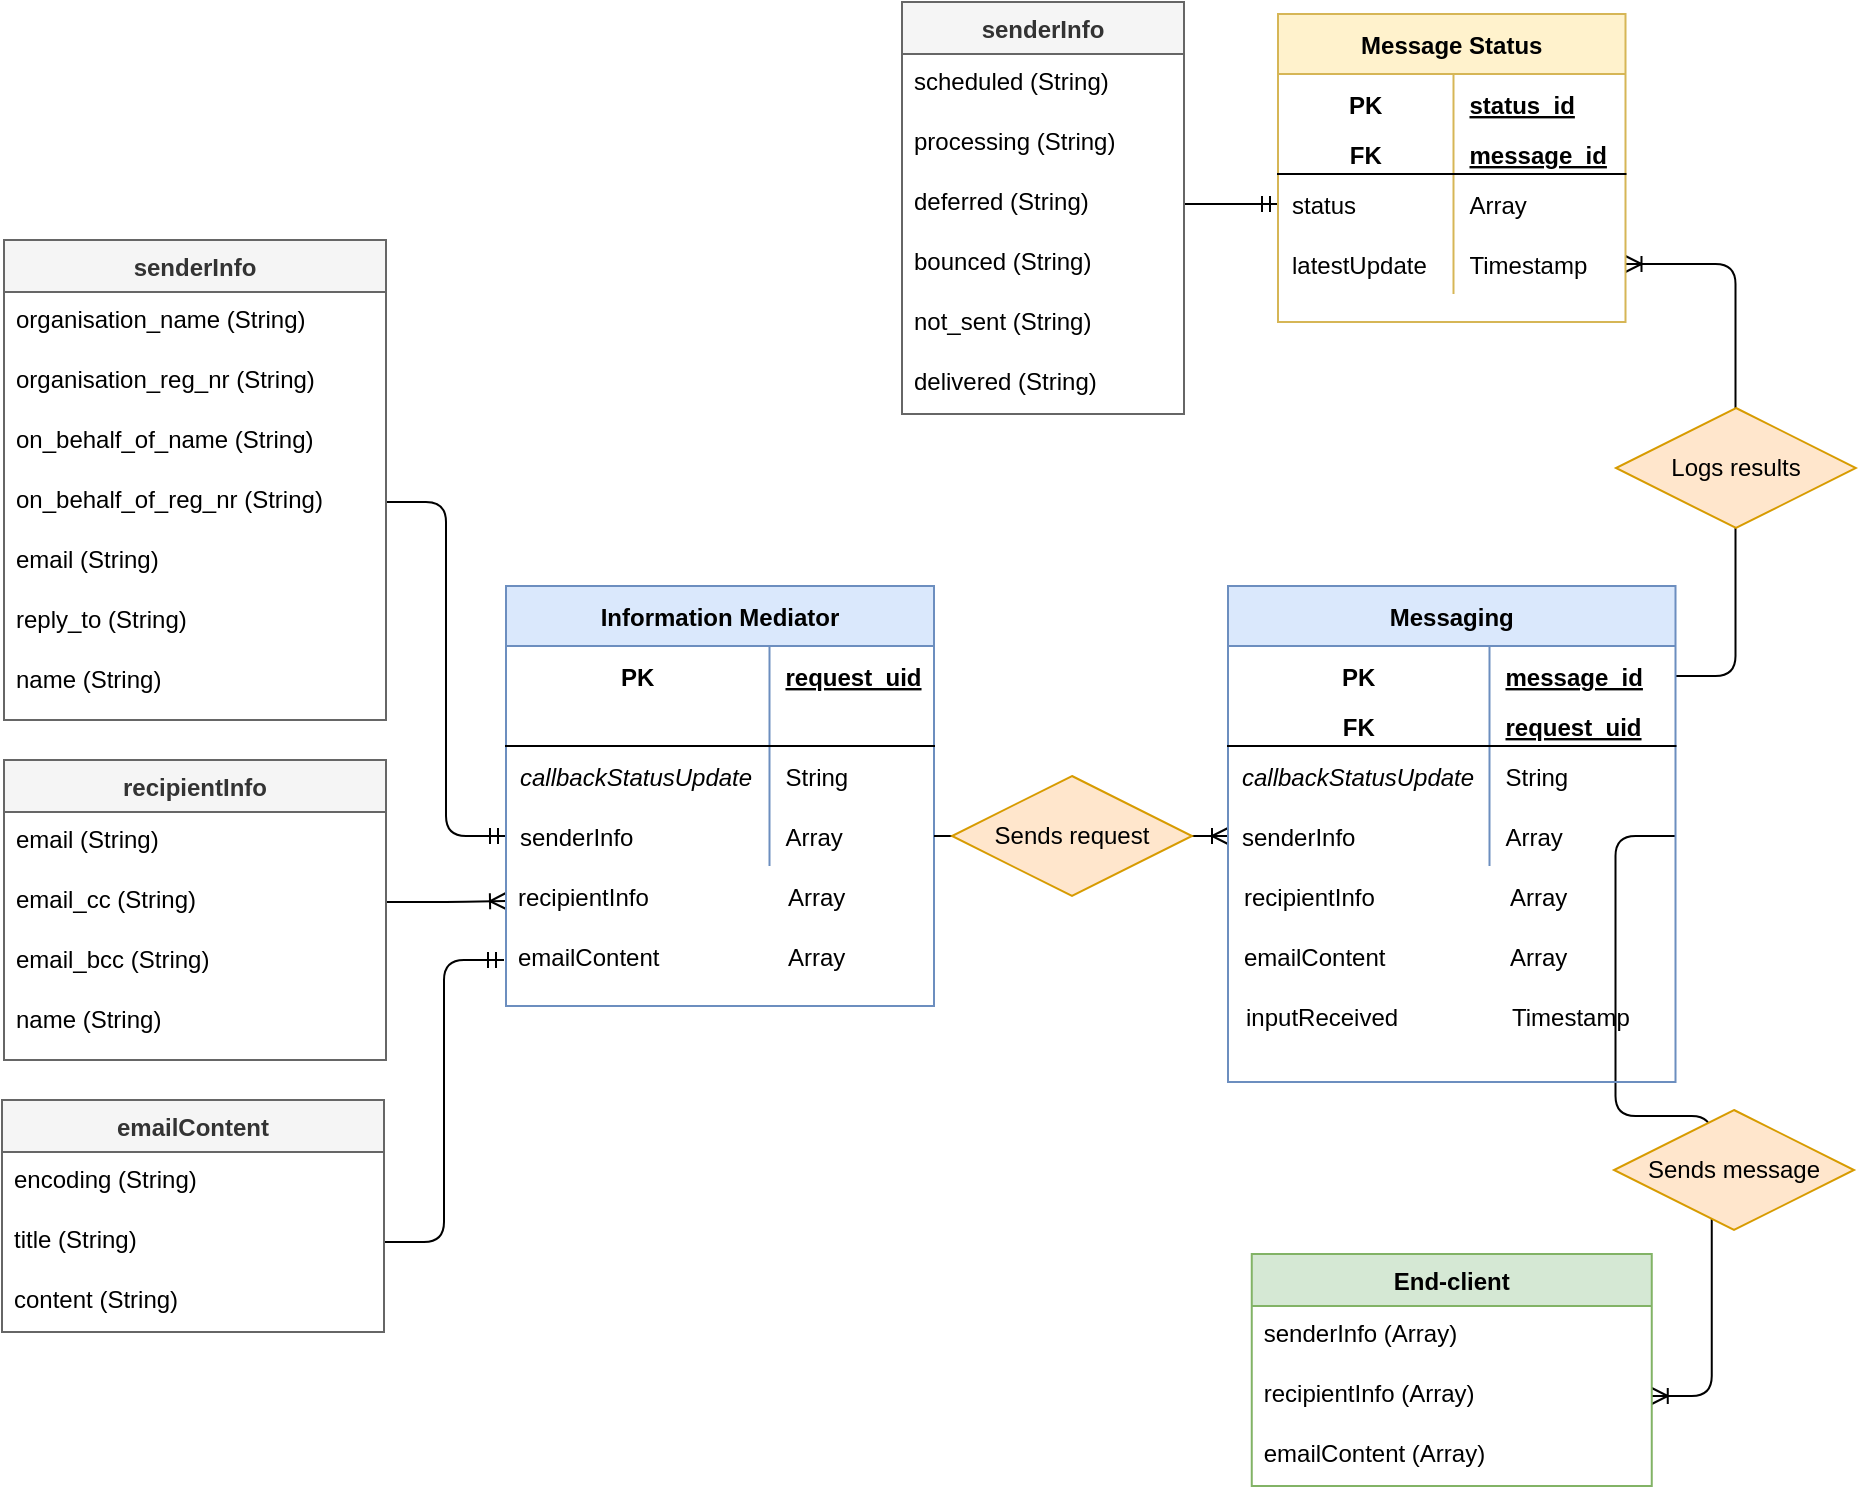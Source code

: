 <mxfile version="13.3.9" type="device"><diagram id="R2lEEEUBdFMjLlhIrx00" name="Page-1"><mxGraphModel dx="2062" dy="1216" grid="0" gridSize="10" guides="1" tooltips="1" connect="1" arrows="1" fold="1" page="1" pageScale="1" pageWidth="850" pageHeight="1100" math="0" shadow="0" extFonts="Permanent Marker^https://fonts.googleapis.com/css?family=Permanent+Marker"><root><mxCell id="0"/><mxCell id="1" parent="0"/><mxCell id="5FOpFfDTplZvQXilS9Mh-128" value="" style="edgeStyle=entityRelationEdgeStyle;fontSize=12;html=1;endArrow=ERmandOne;exitX=1;exitY=0.5;exitDx=0;exitDy=0;" edge="1" parent="1" source="5FOpFfDTplZvQXilS9Mh-125"><mxGeometry width="100" height="100" relative="1" as="geometry"><mxPoint x="293" y="673" as="sourcePoint"/><mxPoint x="352" y="532" as="targetPoint"/></mxGeometry></mxCell><mxCell id="5FOpFfDTplZvQXilS9Mh-156" value="recipientInfo" style="shape=partialRectangle;connectable=0;fillColor=none;top=0;left=0;bottom=0;right=0;editable=1;overflow=hidden;align=left;spacingLeft=5;" vertex="1" parent="1"><mxGeometry x="352" y="485" width="160" height="30" as="geometry"/></mxCell><mxCell id="5FOpFfDTplZvQXilS9Mh-157" value="Array" style="shape=partialRectangle;connectable=0;fillColor=none;top=0;left=0;bottom=0;right=0;align=left;spacingLeft=6;overflow=hidden;" vertex="1" parent="1"><mxGeometry x="486" y="485" width="140" height="30" as="geometry"/></mxCell><mxCell id="5FOpFfDTplZvQXilS9Mh-158" value="emailContent" style="shape=partialRectangle;connectable=0;fillColor=none;top=0;left=0;bottom=0;right=0;editable=1;overflow=hidden;align=left;spacingLeft=5;" vertex="1" parent="1"><mxGeometry x="352" y="515" width="160" height="30" as="geometry"/></mxCell><mxCell id="5FOpFfDTplZvQXilS9Mh-159" value="Array" style="shape=partialRectangle;connectable=0;fillColor=none;top=0;left=0;bottom=0;right=0;align=left;spacingLeft=6;overflow=hidden;" vertex="1" parent="1"><mxGeometry x="486" y="515" width="140" height="30" as="geometry"/></mxCell><mxCell id="5FOpFfDTplZvQXilS9Mh-173" value="" style="edgeStyle=entityRelationEdgeStyle;fontSize=12;html=1;endArrow=ERoneToMany;exitX=1;exitY=0.5;exitDx=0;exitDy=0;entryX=0;entryY=0.75;entryDx=0;entryDy=0;" edge="1" parent="1" source="5FOpFfDTplZvQXilS9Mh-116" target="5FOpFfDTplZvQXilS9Mh-129"><mxGeometry width="100" height="100" relative="1" as="geometry"><mxPoint x="293" y="519" as="sourcePoint"/><mxPoint x="482" y="608" as="targetPoint"/></mxGeometry></mxCell><mxCell id="5FOpFfDTplZvQXilS9Mh-175" value="" style="edgeStyle=entityRelationEdgeStyle;fontSize=12;html=1;endArrow=ERmandOne;exitX=1;exitY=0.5;exitDx=0;exitDy=0;entryX=0;entryY=0.5;entryDx=0;entryDy=0;" edge="1" parent="1" source="5FOpFfDTplZvQXilS9Mh-110" target="5FOpFfDTplZvQXilS9Mh-139"><mxGeometry width="100" height="100" relative="1" as="geometry"><mxPoint x="542" y="582" as="sourcePoint"/><mxPoint x="752" y="392" as="targetPoint"/></mxGeometry></mxCell><mxCell id="5FOpFfDTplZvQXilS9Mh-207" value="recipientInfo" style="shape=partialRectangle;connectable=0;fillColor=none;top=0;left=0;bottom=0;right=0;editable=1;overflow=hidden;align=left;spacingLeft=5;" vertex="1" parent="1"><mxGeometry x="715" y="485" width="160" height="30" as="geometry"/></mxCell><mxCell id="5FOpFfDTplZvQXilS9Mh-208" value="Array" style="shape=partialRectangle;connectable=0;fillColor=none;top=0;left=0;bottom=0;right=0;align=left;spacingLeft=6;overflow=hidden;" vertex="1" parent="1"><mxGeometry x="847" y="485" width="140" height="30" as="geometry"/></mxCell><mxCell id="5FOpFfDTplZvQXilS9Mh-209" value="emailContent" style="shape=partialRectangle;connectable=0;fillColor=none;top=0;left=0;bottom=0;right=0;editable=1;overflow=hidden;align=left;spacingLeft=5;" vertex="1" parent="1"><mxGeometry x="715" y="515" width="160" height="30" as="geometry"/></mxCell><mxCell id="5FOpFfDTplZvQXilS9Mh-210" value="Array" style="shape=partialRectangle;connectable=0;fillColor=none;top=0;left=0;bottom=0;right=0;align=left;spacingLeft=6;overflow=hidden;" vertex="1" parent="1"><mxGeometry x="847" y="515" width="140" height="30" as="geometry"/></mxCell><mxCell id="5FOpFfDTplZvQXilS9Mh-280" value="inputReceived" style="shape=partialRectangle;connectable=0;fillColor=none;top=0;left=0;bottom=0;right=0;editable=1;overflow=hidden;align=left;spacingLeft=5;" vertex="1" parent="1"><mxGeometry x="716" y="545" width="160" height="30" as="geometry"/></mxCell><mxCell id="5FOpFfDTplZvQXilS9Mh-281" value="Timestamp" style="shape=partialRectangle;connectable=0;fillColor=none;top=0;left=0;bottom=0;right=0;align=left;spacingLeft=6;overflow=hidden;" vertex="1" parent="1"><mxGeometry x="848" y="545" width="140" height="30" as="geometry"/></mxCell><mxCell id="5FOpFfDTplZvQXilS9Mh-106" value="senderInfo" style="swimlane;fontStyle=1;childLayout=stackLayout;horizontal=1;startSize=26;horizontalStack=0;resizeParent=1;resizeParentMax=0;resizeLast=0;collapsible=1;marginBottom=0;align=center;fontSize=12;labelBackgroundColor=none;fillColor=#f5f5f5;strokeColor=#666666;fontColor=#333333;" vertex="1" parent="1"><mxGeometry x="102" y="172" width="191" height="240" as="geometry"/></mxCell><mxCell id="5FOpFfDTplZvQXilS9Mh-107" value="organisation_name (String)" style="text;strokeColor=none;fillColor=none;spacingLeft=4;spacingRight=4;overflow=hidden;rotatable=0;points=[[0,0.5],[1,0.5]];portConstraint=eastwest;fontSize=12;fontStyle=0" vertex="1" parent="5FOpFfDTplZvQXilS9Mh-106"><mxGeometry y="26" width="191" height="30" as="geometry"/></mxCell><mxCell id="5FOpFfDTplZvQXilS9Mh-108" value="organisation_reg_nr (String)" style="text;strokeColor=none;fillColor=none;spacingLeft=4;spacingRight=4;overflow=hidden;rotatable=0;points=[[0,0.5],[1,0.5]];portConstraint=eastwest;fontSize=12;" vertex="1" parent="5FOpFfDTplZvQXilS9Mh-106"><mxGeometry y="56" width="191" height="30" as="geometry"/></mxCell><mxCell id="5FOpFfDTplZvQXilS9Mh-109" value="on_behalf_of_name (String)" style="text;strokeColor=none;fillColor=none;spacingLeft=4;spacingRight=4;overflow=hidden;rotatable=0;points=[[0,0.5],[1,0.5]];portConstraint=eastwest;fontSize=12;" vertex="1" parent="5FOpFfDTplZvQXilS9Mh-106"><mxGeometry y="86" width="191" height="30" as="geometry"/></mxCell><mxCell id="5FOpFfDTplZvQXilS9Mh-110" value="on_behalf_of_reg_nr (String)" style="text;strokeColor=none;fillColor=none;spacingLeft=4;spacingRight=4;overflow=hidden;rotatable=0;points=[[0,0.5],[1,0.5]];portConstraint=eastwest;fontSize=12;" vertex="1" parent="5FOpFfDTplZvQXilS9Mh-106"><mxGeometry y="116" width="191" height="30" as="geometry"/></mxCell><mxCell id="5FOpFfDTplZvQXilS9Mh-111" value="email (String)" style="text;strokeColor=none;fillColor=none;spacingLeft=4;spacingRight=4;overflow=hidden;rotatable=0;points=[[0,0.5],[1,0.5]];portConstraint=eastwest;fontSize=12;" vertex="1" parent="5FOpFfDTplZvQXilS9Mh-106"><mxGeometry y="146" width="191" height="30" as="geometry"/></mxCell><mxCell id="5FOpFfDTplZvQXilS9Mh-112" value="reply_to (String)" style="text;strokeColor=none;fillColor=none;spacingLeft=4;spacingRight=4;overflow=hidden;rotatable=0;points=[[0,0.5],[1,0.5]];portConstraint=eastwest;fontSize=12;" vertex="1" parent="5FOpFfDTplZvQXilS9Mh-106"><mxGeometry y="176" width="191" height="30" as="geometry"/></mxCell><mxCell id="5FOpFfDTplZvQXilS9Mh-113" value="name (String)" style="text;strokeColor=none;fillColor=none;spacingLeft=4;spacingRight=4;overflow=hidden;rotatable=0;points=[[0,0.5],[1,0.5]];portConstraint=eastwest;fontSize=12;" vertex="1" parent="5FOpFfDTplZvQXilS9Mh-106"><mxGeometry y="206" width="191" height="34" as="geometry"/></mxCell><mxCell id="5FOpFfDTplZvQXilS9Mh-114" value="recipientInfo" style="swimlane;fontStyle=1;childLayout=stackLayout;horizontal=1;startSize=26;horizontalStack=0;resizeParent=1;resizeParentMax=0;resizeLast=0;collapsible=1;marginBottom=0;align=center;fontSize=12;labelBackgroundColor=none;fillColor=#f5f5f5;strokeColor=#666666;fontColor=#333333;" vertex="1" parent="1"><mxGeometry x="102" y="432" width="191" height="150" as="geometry"/></mxCell><mxCell id="5FOpFfDTplZvQXilS9Mh-115" value="email (String)" style="text;strokeColor=none;fillColor=none;spacingLeft=4;spacingRight=4;overflow=hidden;rotatable=0;points=[[0,0.5],[1,0.5]];portConstraint=eastwest;fontSize=12;" vertex="1" parent="5FOpFfDTplZvQXilS9Mh-114"><mxGeometry y="26" width="191" height="30" as="geometry"/></mxCell><mxCell id="5FOpFfDTplZvQXilS9Mh-116" value="email_cc (String)" style="text;strokeColor=none;fillColor=none;spacingLeft=4;spacingRight=4;overflow=hidden;rotatable=0;points=[[0,0.5],[1,0.5]];portConstraint=eastwest;fontSize=12;" vertex="1" parent="5FOpFfDTplZvQXilS9Mh-114"><mxGeometry y="56" width="191" height="30" as="geometry"/></mxCell><mxCell id="5FOpFfDTplZvQXilS9Mh-117" value="email_bcc (String)" style="text;strokeColor=none;fillColor=none;spacingLeft=4;spacingRight=4;overflow=hidden;rotatable=0;points=[[0,0.5],[1,0.5]];portConstraint=eastwest;fontSize=12;" vertex="1" parent="5FOpFfDTplZvQXilS9Mh-114"><mxGeometry y="86" width="191" height="30" as="geometry"/></mxCell><mxCell id="5FOpFfDTplZvQXilS9Mh-121" value="name (String)" style="text;strokeColor=none;fillColor=none;spacingLeft=4;spacingRight=4;overflow=hidden;rotatable=0;points=[[0,0.5],[1,0.5]];portConstraint=eastwest;fontSize=12;" vertex="1" parent="5FOpFfDTplZvQXilS9Mh-114"><mxGeometry y="116" width="191" height="34" as="geometry"/></mxCell><mxCell id="5FOpFfDTplZvQXilS9Mh-123" value="emailContent" style="swimlane;fontStyle=1;childLayout=stackLayout;horizontal=1;startSize=26;horizontalStack=0;resizeParent=1;resizeParentMax=0;resizeLast=0;collapsible=1;marginBottom=0;align=center;fontSize=12;labelBackgroundColor=none;fillColor=#f5f5f5;strokeColor=#666666;fontColor=#333333;" vertex="1" parent="1"><mxGeometry x="101" y="602" width="191" height="116" as="geometry"/></mxCell><mxCell id="5FOpFfDTplZvQXilS9Mh-124" value="encoding (String)" style="text;strokeColor=none;fillColor=none;spacingLeft=4;spacingRight=4;overflow=hidden;rotatable=0;points=[[0,0.5],[1,0.5]];portConstraint=eastwest;fontSize=12;" vertex="1" parent="5FOpFfDTplZvQXilS9Mh-123"><mxGeometry y="26" width="191" height="30" as="geometry"/></mxCell><mxCell id="5FOpFfDTplZvQXilS9Mh-125" value="title (String)" style="text;strokeColor=none;fillColor=none;spacingLeft=4;spacingRight=4;overflow=hidden;rotatable=0;points=[[0,0.5],[1,0.5]];portConstraint=eastwest;fontSize=12;" vertex="1" parent="5FOpFfDTplZvQXilS9Mh-123"><mxGeometry y="56" width="191" height="30" as="geometry"/></mxCell><mxCell id="5FOpFfDTplZvQXilS9Mh-126" value="content (String)" style="text;strokeColor=none;fillColor=none;spacingLeft=4;spacingRight=4;overflow=hidden;rotatable=0;points=[[0,0.5],[1,0.5]];portConstraint=eastwest;fontSize=12;" vertex="1" parent="5FOpFfDTplZvQXilS9Mh-123"><mxGeometry y="86" width="191" height="30" as="geometry"/></mxCell><mxCell id="5FOpFfDTplZvQXilS9Mh-129" value="Information Mediator" style="shape=table;startSize=30;container=1;collapsible=1;childLayout=tableLayout;fixedRows=1;rowLines=0;fontStyle=1;align=center;resizeLast=1;labelBackgroundColor=none;fillColor=#dae8fc;strokeColor=#6c8ebf;" vertex="1" parent="1"><mxGeometry x="353" y="345" width="214" height="210" as="geometry"/></mxCell><mxCell id="5FOpFfDTplZvQXilS9Mh-130" value="" style="shape=partialRectangle;collapsible=0;dropTarget=0;pointerEvents=0;fillColor=none;top=0;left=0;bottom=0;right=0;points=[[0,0.5],[1,0.5]];portConstraint=eastwest;" vertex="1" parent="5FOpFfDTplZvQXilS9Mh-129"><mxGeometry y="30" width="214" height="30" as="geometry"/></mxCell><mxCell id="5FOpFfDTplZvQXilS9Mh-131" value="PK" style="shape=partialRectangle;connectable=0;fillColor=none;top=0;left=0;bottom=0;right=0;fontStyle=1;overflow=hidden;" vertex="1" parent="5FOpFfDTplZvQXilS9Mh-130"><mxGeometry width="131.75" height="30" as="geometry"/></mxCell><mxCell id="5FOpFfDTplZvQXilS9Mh-132" value="request_uid" style="shape=partialRectangle;connectable=0;fillColor=none;top=0;left=0;bottom=0;right=0;align=left;spacingLeft=6;fontStyle=5;overflow=hidden;" vertex="1" parent="5FOpFfDTplZvQXilS9Mh-130"><mxGeometry x="131.75" width="82.25" height="30" as="geometry"/></mxCell><mxCell id="5FOpFfDTplZvQXilS9Mh-133" value="" style="shape=partialRectangle;collapsible=0;dropTarget=0;pointerEvents=0;fillColor=none;top=0;left=0;bottom=1;right=0;points=[[0,0.5],[1,0.5]];portConstraint=eastwest;" vertex="1" parent="5FOpFfDTplZvQXilS9Mh-129"><mxGeometry y="60" width="214" height="20" as="geometry"/></mxCell><mxCell id="5FOpFfDTplZvQXilS9Mh-134" value="" style="shape=partialRectangle;connectable=0;fillColor=none;top=0;left=0;bottom=0;right=0;fontStyle=1;overflow=hidden;" vertex="1" parent="5FOpFfDTplZvQXilS9Mh-133"><mxGeometry width="131.75" height="20" as="geometry"/></mxCell><mxCell id="5FOpFfDTplZvQXilS9Mh-135" value="" style="shape=partialRectangle;connectable=0;fillColor=none;top=0;left=0;bottom=0;right=0;align=left;spacingLeft=6;fontStyle=5;overflow=hidden;" vertex="1" parent="5FOpFfDTplZvQXilS9Mh-133"><mxGeometry x="131.75" width="82.25" height="20" as="geometry"/></mxCell><mxCell id="5FOpFfDTplZvQXilS9Mh-136" value="" style="shape=partialRectangle;collapsible=0;dropTarget=0;pointerEvents=0;fillColor=none;top=0;left=0;bottom=0;right=0;points=[[0,0.5],[1,0.5]];portConstraint=eastwest;" vertex="1" parent="5FOpFfDTplZvQXilS9Mh-129"><mxGeometry y="80" width="214" height="30" as="geometry"/></mxCell><mxCell id="5FOpFfDTplZvQXilS9Mh-137" value="callbackStatusUpdate" style="shape=partialRectangle;connectable=0;fillColor=none;top=0;left=0;bottom=0;right=0;editable=1;overflow=hidden;align=left;spacingLeft=5;fontStyle=2" vertex="1" parent="5FOpFfDTplZvQXilS9Mh-136"><mxGeometry width="131.75" height="30" as="geometry"/></mxCell><mxCell id="5FOpFfDTplZvQXilS9Mh-138" value="String" style="shape=partialRectangle;connectable=0;fillColor=none;top=0;left=0;bottom=0;right=0;align=left;spacingLeft=6;overflow=hidden;" vertex="1" parent="5FOpFfDTplZvQXilS9Mh-136"><mxGeometry x="131.75" width="82.25" height="30" as="geometry"/></mxCell><mxCell id="5FOpFfDTplZvQXilS9Mh-139" value="" style="shape=partialRectangle;collapsible=0;dropTarget=0;pointerEvents=0;fillColor=none;top=0;left=0;bottom=0;right=0;points=[[0,0.5],[1,0.5]];portConstraint=eastwest;" vertex="1" parent="5FOpFfDTplZvQXilS9Mh-129"><mxGeometry y="110" width="214" height="30" as="geometry"/></mxCell><mxCell id="5FOpFfDTplZvQXilS9Mh-140" value="senderInfo" style="shape=partialRectangle;connectable=0;fillColor=none;top=0;left=0;bottom=0;right=0;editable=1;overflow=hidden;align=left;spacingLeft=5;" vertex="1" parent="5FOpFfDTplZvQXilS9Mh-139"><mxGeometry width="131.75" height="30" as="geometry"/></mxCell><mxCell id="5FOpFfDTplZvQXilS9Mh-141" value="Array" style="shape=partialRectangle;connectable=0;fillColor=none;top=0;left=0;bottom=0;right=0;align=left;spacingLeft=6;overflow=hidden;" vertex="1" parent="5FOpFfDTplZvQXilS9Mh-139"><mxGeometry x="131.75" width="82.25" height="30" as="geometry"/></mxCell><mxCell id="5FOpFfDTplZvQXilS9Mh-295" value="" style="edgeStyle=entityRelationEdgeStyle;fontSize=12;html=1;endArrow=ERmandOne;entryX=0;entryY=0.5;entryDx=0;entryDy=0;exitX=1;exitY=0.5;exitDx=0;exitDy=0;" edge="1" parent="1" source="5FOpFfDTplZvQXilS9Mh-289" target="5FOpFfDTplZvQXilS9Mh-261"><mxGeometry width="100" height="100" relative="1" as="geometry"><mxPoint x="509" y="484" as="sourcePoint"/><mxPoint x="609" y="384" as="targetPoint"/></mxGeometry></mxCell><mxCell id="5FOpFfDTplZvQXilS9Mh-296" value="" style="edgeStyle=entityRelationEdgeStyle;fontSize=12;html=1;endArrow=ERoneToMany;exitX=1;exitY=0.5;exitDx=0;exitDy=0;entryX=0;entryY=0.5;entryDx=0;entryDy=0;" edge="1" parent="1" source="5FOpFfDTplZvQXilS9Mh-139" target="5FOpFfDTplZvQXilS9Mh-187"><mxGeometry width="100" height="100" relative="1" as="geometry"><mxPoint x="826" y="528" as="sourcePoint"/><mxPoint x="926" y="428" as="targetPoint"/></mxGeometry></mxCell><mxCell id="5FOpFfDTplZvQXilS9Mh-297" value="" style="edgeStyle=entityRelationEdgeStyle;fontSize=12;html=1;endArrow=ERoneToMany;exitX=1;exitY=0.5;exitDx=0;exitDy=0;" edge="1" parent="1" source="5FOpFfDTplZvQXilS9Mh-187" target="5FOpFfDTplZvQXilS9Mh-284"><mxGeometry width="100" height="100" relative="1" as="geometry"><mxPoint x="725" y="528" as="sourcePoint"/><mxPoint x="1190" y="716" as="targetPoint"/></mxGeometry></mxCell><mxCell id="5FOpFfDTplZvQXilS9Mh-211" value="Sends message" style="shape=rhombus;perimeter=rhombusPerimeter;whiteSpace=wrap;html=1;align=center;labelBackgroundColor=none;fillColor=#ffe6cc;strokeColor=#d79b00;" vertex="1" parent="1"><mxGeometry x="907" y="607" width="120" height="60" as="geometry"/></mxCell><mxCell id="5FOpFfDTplZvQXilS9Mh-298" value="" style="edgeStyle=entityRelationEdgeStyle;fontSize=12;html=1;endArrow=ERoneToMany;" edge="1" parent="1" source="5FOpFfDTplZvQXilS9Mh-178" target="5FOpFfDTplZvQXilS9Mh-264"><mxGeometry width="100" height="100" relative="1" as="geometry"><mxPoint x="725" y="528" as="sourcePoint"/><mxPoint x="825" y="428" as="targetPoint"/></mxGeometry></mxCell><mxCell id="5FOpFfDTplZvQXilS9Mh-176" value="Sends request" style="shape=rhombus;perimeter=rhombusPerimeter;whiteSpace=wrap;html=1;align=center;labelBackgroundColor=none;fillColor=#ffe6cc;strokeColor=#d79b00;" vertex="1" parent="1"><mxGeometry x="576" y="440" width="120" height="60" as="geometry"/></mxCell><mxCell id="5FOpFfDTplZvQXilS9Mh-177" value="Messaging" style="shape=table;startSize=30;container=1;collapsible=1;childLayout=tableLayout;fixedRows=1;rowLines=0;fontStyle=1;align=center;resizeLast=1;labelBackgroundColor=none;fillColor=#dae8fc;strokeColor=#6c8ebf;" vertex="1" parent="1"><mxGeometry x="714" y="345" width="223.75" height="248" as="geometry"/></mxCell><mxCell id="5FOpFfDTplZvQXilS9Mh-178" value="" style="shape=partialRectangle;collapsible=0;dropTarget=0;pointerEvents=0;fillColor=none;top=0;left=0;bottom=0;right=0;points=[[0,0.5],[1,0.5]];portConstraint=eastwest;" vertex="1" parent="5FOpFfDTplZvQXilS9Mh-177"><mxGeometry y="30" width="223.75" height="30" as="geometry"/></mxCell><mxCell id="5FOpFfDTplZvQXilS9Mh-179" value="PK" style="shape=partialRectangle;connectable=0;fillColor=none;top=0;left=0;bottom=0;right=0;fontStyle=1;overflow=hidden;" vertex="1" parent="5FOpFfDTplZvQXilS9Mh-178"><mxGeometry width="130.75" height="30" as="geometry"/></mxCell><mxCell id="5FOpFfDTplZvQXilS9Mh-180" value="message_id" style="shape=partialRectangle;connectable=0;fillColor=none;top=0;left=0;bottom=0;right=0;align=left;spacingLeft=6;fontStyle=5;overflow=hidden;" vertex="1" parent="5FOpFfDTplZvQXilS9Mh-178"><mxGeometry x="130.75" width="93" height="30" as="geometry"/></mxCell><mxCell id="5FOpFfDTplZvQXilS9Mh-181" value="" style="shape=partialRectangle;collapsible=0;dropTarget=0;pointerEvents=0;fillColor=none;top=0;left=0;bottom=1;right=0;points=[[0,0.5],[1,0.5]];portConstraint=eastwest;" vertex="1" parent="5FOpFfDTplZvQXilS9Mh-177"><mxGeometry y="60" width="223.75" height="20" as="geometry"/></mxCell><mxCell id="5FOpFfDTplZvQXilS9Mh-182" value="FK" style="shape=partialRectangle;connectable=0;fillColor=none;top=0;left=0;bottom=0;right=0;fontStyle=1;overflow=hidden;" vertex="1" parent="5FOpFfDTplZvQXilS9Mh-181"><mxGeometry width="130.75" height="20" as="geometry"/></mxCell><mxCell id="5FOpFfDTplZvQXilS9Mh-183" value="request_uid" style="shape=partialRectangle;connectable=0;fillColor=none;top=0;left=0;bottom=0;right=0;align=left;spacingLeft=6;fontStyle=5;overflow=hidden;" vertex="1" parent="5FOpFfDTplZvQXilS9Mh-181"><mxGeometry x="130.75" width="93" height="20" as="geometry"/></mxCell><mxCell id="5FOpFfDTplZvQXilS9Mh-184" value="" style="shape=partialRectangle;collapsible=0;dropTarget=0;pointerEvents=0;fillColor=none;top=0;left=0;bottom=0;right=0;points=[[0,0.5],[1,0.5]];portConstraint=eastwest;" vertex="1" parent="5FOpFfDTplZvQXilS9Mh-177"><mxGeometry y="80" width="223.75" height="30" as="geometry"/></mxCell><mxCell id="5FOpFfDTplZvQXilS9Mh-185" value="callbackStatusUpdate" style="shape=partialRectangle;connectable=0;fillColor=none;top=0;left=0;bottom=0;right=0;editable=1;overflow=hidden;align=left;spacingLeft=5;fontStyle=2" vertex="1" parent="5FOpFfDTplZvQXilS9Mh-184"><mxGeometry width="130.75" height="30" as="geometry"/></mxCell><mxCell id="5FOpFfDTplZvQXilS9Mh-186" value="String" style="shape=partialRectangle;connectable=0;fillColor=none;top=0;left=0;bottom=0;right=0;align=left;spacingLeft=6;overflow=hidden;" vertex="1" parent="5FOpFfDTplZvQXilS9Mh-184"><mxGeometry x="130.75" width="93" height="30" as="geometry"/></mxCell><mxCell id="5FOpFfDTplZvQXilS9Mh-187" value="" style="shape=partialRectangle;collapsible=0;dropTarget=0;pointerEvents=0;fillColor=none;top=0;left=0;bottom=0;right=0;points=[[0,0.5],[1,0.5]];portConstraint=eastwest;" vertex="1" parent="5FOpFfDTplZvQXilS9Mh-177"><mxGeometry y="110" width="223.75" height="30" as="geometry"/></mxCell><mxCell id="5FOpFfDTplZvQXilS9Mh-188" value="senderInfo" style="shape=partialRectangle;connectable=0;fillColor=none;top=0;left=0;bottom=0;right=0;editable=1;overflow=hidden;align=left;spacingLeft=5;" vertex="1" parent="5FOpFfDTplZvQXilS9Mh-187"><mxGeometry width="130.75" height="30" as="geometry"/></mxCell><mxCell id="5FOpFfDTplZvQXilS9Mh-189" value="Array" style="shape=partialRectangle;connectable=0;fillColor=none;top=0;left=0;bottom=0;right=0;align=left;spacingLeft=6;overflow=hidden;" vertex="1" parent="5FOpFfDTplZvQXilS9Mh-187"><mxGeometry x="130.75" width="93" height="30" as="geometry"/></mxCell><mxCell id="5FOpFfDTplZvQXilS9Mh-252" value="Logs results" style="shape=rhombus;perimeter=rhombusPerimeter;whiteSpace=wrap;html=1;align=center;labelBackgroundColor=none;fillColor=#ffe6cc;strokeColor=#d79b00;" vertex="1" parent="1"><mxGeometry x="908" y="256" width="120" height="60" as="geometry"/></mxCell><mxCell id="5FOpFfDTplZvQXilS9Mh-282" value="End-client" style="swimlane;fontStyle=1;childLayout=stackLayout;horizontal=1;startSize=26;horizontalStack=0;resizeParent=1;resizeParentMax=0;resizeLast=0;collapsible=1;marginBottom=0;align=center;fontSize=12;labelBackgroundColor=none;fillColor=#d5e8d4;strokeColor=#82b366;" vertex="1" parent="1"><mxGeometry x="725.88" y="679" width="200" height="116" as="geometry"/></mxCell><mxCell id="5FOpFfDTplZvQXilS9Mh-283" value="senderInfo (Array)" style="text;strokeColor=none;fillColor=none;spacingLeft=4;spacingRight=4;overflow=hidden;rotatable=0;points=[[0,0.5],[1,0.5]];portConstraint=eastwest;fontSize=12;" vertex="1" parent="5FOpFfDTplZvQXilS9Mh-282"><mxGeometry y="26" width="200" height="30" as="geometry"/></mxCell><mxCell id="5FOpFfDTplZvQXilS9Mh-284" value="recipientInfo (Array)" style="text;strokeColor=none;fillColor=none;spacingLeft=4;spacingRight=4;overflow=hidden;rotatable=0;points=[[0,0.5],[1,0.5]];portConstraint=eastwest;fontSize=12;" vertex="1" parent="5FOpFfDTplZvQXilS9Mh-282"><mxGeometry y="56" width="200" height="30" as="geometry"/></mxCell><mxCell id="5FOpFfDTplZvQXilS9Mh-285" value="emailContent (Array)" style="text;strokeColor=none;fillColor=none;spacingLeft=4;spacingRight=4;overflow=hidden;rotatable=0;points=[[0,0.5],[1,0.5]];portConstraint=eastwest;fontSize=12;" vertex="1" parent="5FOpFfDTplZvQXilS9Mh-282"><mxGeometry y="86" width="200" height="30" as="geometry"/></mxCell><mxCell id="5FOpFfDTplZvQXilS9Mh-254" value="Message Status" style="shape=table;startSize=30;container=1;collapsible=1;childLayout=tableLayout;fixedRows=1;rowLines=0;fontStyle=1;align=center;resizeLast=1;labelBackgroundColor=none;fillColor=#fff2cc;strokeColor=#d6b656;" vertex="1" parent="1"><mxGeometry x="739" y="59" width="173.75" height="154" as="geometry"/></mxCell><mxCell id="5FOpFfDTplZvQXilS9Mh-255" value="" style="shape=partialRectangle;collapsible=0;dropTarget=0;pointerEvents=0;fillColor=none;top=0;left=0;bottom=0;right=0;points=[[0,0.5],[1,0.5]];portConstraint=eastwest;" vertex="1" parent="5FOpFfDTplZvQXilS9Mh-254"><mxGeometry y="30" width="173.75" height="30" as="geometry"/></mxCell><mxCell id="5FOpFfDTplZvQXilS9Mh-256" value="PK" style="shape=partialRectangle;connectable=0;fillColor=none;top=0;left=0;bottom=0;right=0;fontStyle=1;overflow=hidden;" vertex="1" parent="5FOpFfDTplZvQXilS9Mh-255"><mxGeometry width="87.75" height="30" as="geometry"/></mxCell><mxCell id="5FOpFfDTplZvQXilS9Mh-257" value="status_id" style="shape=partialRectangle;connectable=0;fillColor=none;top=0;left=0;bottom=0;right=0;align=left;spacingLeft=6;fontStyle=5;overflow=hidden;" vertex="1" parent="5FOpFfDTplZvQXilS9Mh-255"><mxGeometry x="87.75" width="86" height="30" as="geometry"/></mxCell><mxCell id="5FOpFfDTplZvQXilS9Mh-258" value="" style="shape=partialRectangle;collapsible=0;dropTarget=0;pointerEvents=0;fillColor=none;top=0;left=0;bottom=1;right=0;points=[[0,0.5],[1,0.5]];portConstraint=eastwest;" vertex="1" parent="5FOpFfDTplZvQXilS9Mh-254"><mxGeometry y="60" width="173.75" height="20" as="geometry"/></mxCell><mxCell id="5FOpFfDTplZvQXilS9Mh-259" value="FK" style="shape=partialRectangle;connectable=0;fillColor=none;top=0;left=0;bottom=0;right=0;fontStyle=1;overflow=hidden;" vertex="1" parent="5FOpFfDTplZvQXilS9Mh-258"><mxGeometry width="87.75" height="20" as="geometry"/></mxCell><mxCell id="5FOpFfDTplZvQXilS9Mh-260" value="message_id" style="shape=partialRectangle;connectable=0;fillColor=none;top=0;left=0;bottom=0;right=0;align=left;spacingLeft=6;fontStyle=5;overflow=hidden;" vertex="1" parent="5FOpFfDTplZvQXilS9Mh-258"><mxGeometry x="87.75" width="86" height="20" as="geometry"/></mxCell><mxCell id="5FOpFfDTplZvQXilS9Mh-261" value="" style="shape=partialRectangle;collapsible=0;dropTarget=0;pointerEvents=0;fillColor=none;top=0;left=0;bottom=0;right=0;points=[[0,0.5],[1,0.5]];portConstraint=eastwest;" vertex="1" parent="5FOpFfDTplZvQXilS9Mh-254"><mxGeometry y="80" width="173.75" height="30" as="geometry"/></mxCell><mxCell id="5FOpFfDTplZvQXilS9Mh-262" value="status" style="shape=partialRectangle;connectable=0;fillColor=none;top=0;left=0;bottom=0;right=0;editable=1;overflow=hidden;align=left;spacingLeft=5;fontStyle=0" vertex="1" parent="5FOpFfDTplZvQXilS9Mh-261"><mxGeometry width="87.75" height="30" as="geometry"/></mxCell><mxCell id="5FOpFfDTplZvQXilS9Mh-263" value="Array" style="shape=partialRectangle;connectable=0;fillColor=none;top=0;left=0;bottom=0;right=0;align=left;spacingLeft=6;overflow=hidden;" vertex="1" parent="5FOpFfDTplZvQXilS9Mh-261"><mxGeometry x="87.75" width="86" height="30" as="geometry"/></mxCell><mxCell id="5FOpFfDTplZvQXilS9Mh-264" value="" style="shape=partialRectangle;collapsible=0;dropTarget=0;pointerEvents=0;fillColor=none;top=0;left=0;bottom=0;right=0;points=[[0,0.5],[1,0.5]];portConstraint=eastwest;" vertex="1" parent="5FOpFfDTplZvQXilS9Mh-254"><mxGeometry y="110" width="173.75" height="30" as="geometry"/></mxCell><mxCell id="5FOpFfDTplZvQXilS9Mh-265" value="latestUpdate" style="shape=partialRectangle;connectable=0;fillColor=none;top=0;left=0;bottom=0;right=0;editable=1;overflow=hidden;align=left;spacingLeft=5;" vertex="1" parent="5FOpFfDTplZvQXilS9Mh-264"><mxGeometry width="87.75" height="30" as="geometry"/></mxCell><mxCell id="5FOpFfDTplZvQXilS9Mh-266" value="Timestamp" style="shape=partialRectangle;connectable=0;fillColor=none;top=0;left=0;bottom=0;right=0;align=left;spacingLeft=6;overflow=hidden;" vertex="1" parent="5FOpFfDTplZvQXilS9Mh-264"><mxGeometry x="87.75" width="86" height="30" as="geometry"/></mxCell><mxCell id="5FOpFfDTplZvQXilS9Mh-286" value="senderInfo" style="swimlane;fontStyle=1;childLayout=stackLayout;horizontal=1;startSize=26;horizontalStack=0;resizeParent=1;resizeParentMax=0;resizeLast=0;collapsible=1;marginBottom=0;align=center;fontSize=12;labelBackgroundColor=none;fillColor=#f5f5f5;strokeColor=#666666;fontColor=#333333;" vertex="1" parent="1"><mxGeometry x="551" y="53" width="141" height="206" as="geometry"/></mxCell><mxCell id="5FOpFfDTplZvQXilS9Mh-287" value="scheduled (String)" style="text;strokeColor=none;fillColor=none;spacingLeft=4;spacingRight=4;overflow=hidden;rotatable=0;points=[[0,0.5],[1,0.5]];portConstraint=eastwest;fontSize=12;fontStyle=0" vertex="1" parent="5FOpFfDTplZvQXilS9Mh-286"><mxGeometry y="26" width="141" height="30" as="geometry"/></mxCell><mxCell id="5FOpFfDTplZvQXilS9Mh-288" value="processing (String)" style="text;strokeColor=none;fillColor=none;spacingLeft=4;spacingRight=4;overflow=hidden;rotatable=0;points=[[0,0.5],[1,0.5]];portConstraint=eastwest;fontSize=12;" vertex="1" parent="5FOpFfDTplZvQXilS9Mh-286"><mxGeometry y="56" width="141" height="30" as="geometry"/></mxCell><mxCell id="5FOpFfDTplZvQXilS9Mh-289" value="deferred (String)" style="text;strokeColor=none;fillColor=none;spacingLeft=4;spacingRight=4;overflow=hidden;rotatable=0;points=[[0,0.5],[1,0.5]];portConstraint=eastwest;fontSize=12;" vertex="1" parent="5FOpFfDTplZvQXilS9Mh-286"><mxGeometry y="86" width="141" height="30" as="geometry"/></mxCell><mxCell id="5FOpFfDTplZvQXilS9Mh-290" value="bounced (String)" style="text;strokeColor=none;fillColor=none;spacingLeft=4;spacingRight=4;overflow=hidden;rotatable=0;points=[[0,0.5],[1,0.5]];portConstraint=eastwest;fontSize=12;" vertex="1" parent="5FOpFfDTplZvQXilS9Mh-286"><mxGeometry y="116" width="141" height="30" as="geometry"/></mxCell><mxCell id="5FOpFfDTplZvQXilS9Mh-291" value="not_sent (String)" style="text;strokeColor=none;fillColor=none;spacingLeft=4;spacingRight=4;overflow=hidden;rotatable=0;points=[[0,0.5],[1,0.5]];portConstraint=eastwest;fontSize=12;" vertex="1" parent="5FOpFfDTplZvQXilS9Mh-286"><mxGeometry y="146" width="141" height="30" as="geometry"/></mxCell><mxCell id="5FOpFfDTplZvQXilS9Mh-292" value="delivered (String)" style="text;strokeColor=none;fillColor=none;spacingLeft=4;spacingRight=4;overflow=hidden;rotatable=0;points=[[0,0.5],[1,0.5]];portConstraint=eastwest;fontSize=12;" vertex="1" parent="5FOpFfDTplZvQXilS9Mh-286"><mxGeometry y="176" width="141" height="30" as="geometry"/></mxCell></root></mxGraphModel></diagram></mxfile>